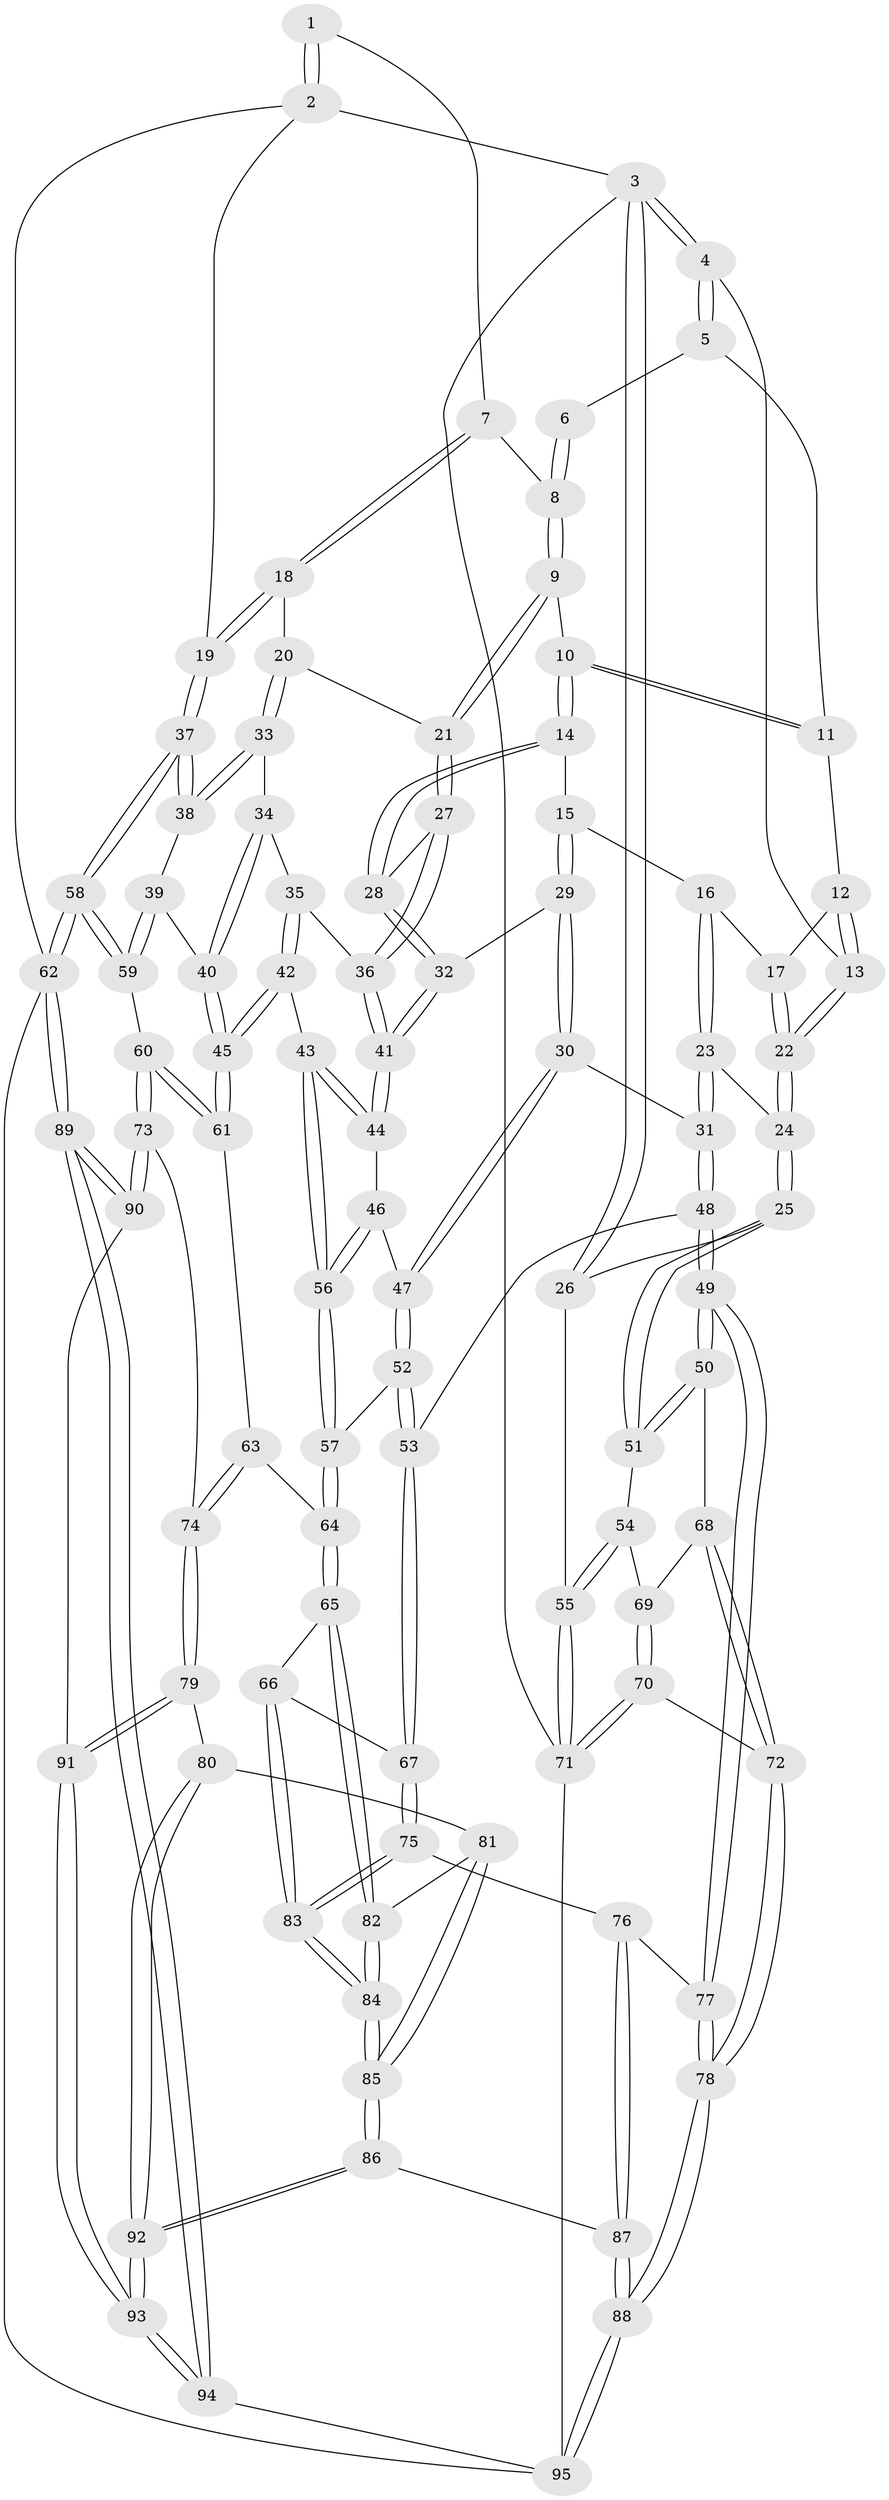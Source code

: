 // Generated by graph-tools (version 1.1) at 2025/00/03/09/25 05:00:10]
// undirected, 95 vertices, 234 edges
graph export_dot {
graph [start="1"]
  node [color=gray90,style=filled];
  1 [pos="+0.8675202915675855+0"];
  2 [pos="+1+0"];
  3 [pos="+0+0"];
  4 [pos="+0.21538548362109855+0"];
  5 [pos="+0.5482621652997935+0"];
  6 [pos="+0.744778422913997+0"];
  7 [pos="+0.8695246333645368+0.12883847092704137"];
  8 [pos="+0.7441034807549526+0.12415758469568418"];
  9 [pos="+0.7193845378030441+0.14881646541487603"];
  10 [pos="+0.6948312446479911+0.15898744678252277"];
  11 [pos="+0.5884474642091022+0.051306929426748894"];
  12 [pos="+0.5198326110228044+0.12254776490239865"];
  13 [pos="+0.27503242738205824+0.03113765770772855"];
  14 [pos="+0.6783705833651579+0.1778799089287387"];
  15 [pos="+0.6678836799257016+0.18323293523205067"];
  16 [pos="+0.5599918236924684+0.19413148177462436"];
  17 [pos="+0.5506168128914479+0.1836083164072245"];
  18 [pos="+0.9346961391482058+0.15965547193653706"];
  19 [pos="+1+0"];
  20 [pos="+0.8957853731388671+0.2738563248757567"];
  21 [pos="+0.7931525037428301+0.24724910375843784"];
  22 [pos="+0.2722227781056828+0.19285522025809168"];
  23 [pos="+0.4848631573649867+0.3318461118663856"];
  24 [pos="+0.2712053069081424+0.2026839480914032"];
  25 [pos="+0.22192449321568478+0.26875640897518566"];
  26 [pos="+0+0.13374940481485198"];
  27 [pos="+0.7493294417248648+0.3418912487668112"];
  28 [pos="+0.7233720033898465+0.33026759993562604"];
  29 [pos="+0.598988148507266+0.3578634886320877"];
  30 [pos="+0.556887071030192+0.3627281222044651"];
  31 [pos="+0.4854353371667238+0.33285478487885034"];
  32 [pos="+0.6115806485841846+0.3620687979705312"];
  33 [pos="+0.8999428382307181+0.30308534195383124"];
  34 [pos="+0.8707025148906579+0.3322521282180253"];
  35 [pos="+0.7717199925442773+0.3620320155013339"];
  36 [pos="+0.755294009911914+0.3485812049711389"];
  37 [pos="+1+0.40803968447572536"];
  38 [pos="+1+0.38950999072299236"];
  39 [pos="+0.8934654565486237+0.4766162683969329"];
  40 [pos="+0.87523346375863+0.47598182434879044"];
  41 [pos="+0.6661026716352626+0.43598339909589395"];
  42 [pos="+0.7788378701041576+0.4905969385789441"];
  43 [pos="+0.6851901416357038+0.4715421627208457"];
  44 [pos="+0.6766290730426674+0.4596273072887368"];
  45 [pos="+0.7965281881745286+0.5098799180223382"];
  46 [pos="+0.5798037621742976+0.46551498740208547"];
  47 [pos="+0.5631532901526433+0.4507973192928333"];
  48 [pos="+0.3832200917069512+0.5447864215854563"];
  49 [pos="+0.3720725669585812+0.5485586872635195"];
  50 [pos="+0.3632228326703859+0.5452229491408697"];
  51 [pos="+0.18182242472242974+0.39998092552493125"];
  52 [pos="+0.5363074953955832+0.4857585540885622"];
  53 [pos="+0.42482782400571584+0.5533178520628514"];
  54 [pos="+0.04899555844071084+0.48070565750442484"];
  55 [pos="+0+0.5159510824253483"];
  56 [pos="+0.6208113863203261+0.53937262569396"];
  57 [pos="+0.6113573787870287+0.5675961589793986"];
  58 [pos="+1+0.6496596312239504"];
  59 [pos="+1+0.6392178999034832"];
  60 [pos="+0.9298642713889027+0.6638566476000297"];
  61 [pos="+0.7956590424227572+0.5224971289996021"];
  62 [pos="+1+1"];
  63 [pos="+0.7399930681589052+0.6071324369630673"];
  64 [pos="+0.605853241810316+0.6038768679416728"];
  65 [pos="+0.5918208727724537+0.616112436721912"];
  66 [pos="+0.5856348133981668+0.6166273070405001"];
  67 [pos="+0.5364549656109758+0.6124584045283694"];
  68 [pos="+0.22106185790050772+0.639349254220149"];
  69 [pos="+0.14670543904416147+0.5996408049849822"];
  70 [pos="+0.14806533679762202+0.8353692590585619"];
  71 [pos="+0+0.7922490334229022"];
  72 [pos="+0.2103415728213093+0.8528300631494795"];
  73 [pos="+0.8827281571996458+0.7090827476716891"];
  74 [pos="+0.7709121858473501+0.7194920835161664"];
  75 [pos="+0.49242750562957865+0.7085741013104866"];
  76 [pos="+0.47887182850961496+0.7127089787731568"];
  77 [pos="+0.3669676595487592+0.672071494343277"];
  78 [pos="+0.28375035450035624+0.8945438650700327"];
  79 [pos="+0.7680844420179769+0.7230487740826178"];
  80 [pos="+0.7039856456224455+0.7513598503528948"];
  81 [pos="+0.6891157506678536+0.7463772900023358"];
  82 [pos="+0.6225036293498345+0.6915192994027132"];
  83 [pos="+0.5354179313450879+0.750775554856296"];
  84 [pos="+0.5510902106348018+0.7874528053390767"];
  85 [pos="+0.5504627022134032+0.813991293101933"];
  86 [pos="+0.5389982780606963+0.8466084174262046"];
  87 [pos="+0.41795147984959413+0.8809342871891829"];
  88 [pos="+0.30985847698905306+0.9310686159242555"];
  89 [pos="+1+1"];
  90 [pos="+0.9188650194361797+0.8868273105608488"];
  91 [pos="+0.8058412702781568+0.8522245547847819"];
  92 [pos="+0.6718546203842678+0.9242636111067609"];
  93 [pos="+0.6734723556910301+0.9267152183959297"];
  94 [pos="+0.7113407968609244+1"];
  95 [pos="+0.3360144339554051+1"];
  1 -- 2;
  1 -- 2;
  1 -- 7;
  2 -- 3;
  2 -- 19;
  2 -- 62;
  3 -- 4;
  3 -- 4;
  3 -- 26;
  3 -- 26;
  3 -- 71;
  4 -- 5;
  4 -- 5;
  4 -- 13;
  5 -- 6;
  5 -- 11;
  6 -- 8;
  6 -- 8;
  7 -- 8;
  7 -- 18;
  7 -- 18;
  8 -- 9;
  8 -- 9;
  9 -- 10;
  9 -- 21;
  9 -- 21;
  10 -- 11;
  10 -- 11;
  10 -- 14;
  10 -- 14;
  11 -- 12;
  12 -- 13;
  12 -- 13;
  12 -- 17;
  13 -- 22;
  13 -- 22;
  14 -- 15;
  14 -- 28;
  14 -- 28;
  15 -- 16;
  15 -- 29;
  15 -- 29;
  16 -- 17;
  16 -- 23;
  16 -- 23;
  17 -- 22;
  17 -- 22;
  18 -- 19;
  18 -- 19;
  18 -- 20;
  19 -- 37;
  19 -- 37;
  20 -- 21;
  20 -- 33;
  20 -- 33;
  21 -- 27;
  21 -- 27;
  22 -- 24;
  22 -- 24;
  23 -- 24;
  23 -- 31;
  23 -- 31;
  24 -- 25;
  24 -- 25;
  25 -- 26;
  25 -- 51;
  25 -- 51;
  26 -- 55;
  27 -- 28;
  27 -- 36;
  27 -- 36;
  28 -- 32;
  28 -- 32;
  29 -- 30;
  29 -- 30;
  29 -- 32;
  30 -- 31;
  30 -- 47;
  30 -- 47;
  31 -- 48;
  31 -- 48;
  32 -- 41;
  32 -- 41;
  33 -- 34;
  33 -- 38;
  33 -- 38;
  34 -- 35;
  34 -- 40;
  34 -- 40;
  35 -- 36;
  35 -- 42;
  35 -- 42;
  36 -- 41;
  36 -- 41;
  37 -- 38;
  37 -- 38;
  37 -- 58;
  37 -- 58;
  38 -- 39;
  39 -- 40;
  39 -- 59;
  39 -- 59;
  40 -- 45;
  40 -- 45;
  41 -- 44;
  41 -- 44;
  42 -- 43;
  42 -- 45;
  42 -- 45;
  43 -- 44;
  43 -- 44;
  43 -- 56;
  43 -- 56;
  44 -- 46;
  45 -- 61;
  45 -- 61;
  46 -- 47;
  46 -- 56;
  46 -- 56;
  47 -- 52;
  47 -- 52;
  48 -- 49;
  48 -- 49;
  48 -- 53;
  49 -- 50;
  49 -- 50;
  49 -- 77;
  49 -- 77;
  50 -- 51;
  50 -- 51;
  50 -- 68;
  51 -- 54;
  52 -- 53;
  52 -- 53;
  52 -- 57;
  53 -- 67;
  53 -- 67;
  54 -- 55;
  54 -- 55;
  54 -- 69;
  55 -- 71;
  55 -- 71;
  56 -- 57;
  56 -- 57;
  57 -- 64;
  57 -- 64;
  58 -- 59;
  58 -- 59;
  58 -- 62;
  58 -- 62;
  59 -- 60;
  60 -- 61;
  60 -- 61;
  60 -- 73;
  60 -- 73;
  61 -- 63;
  62 -- 89;
  62 -- 89;
  62 -- 95;
  63 -- 64;
  63 -- 74;
  63 -- 74;
  64 -- 65;
  64 -- 65;
  65 -- 66;
  65 -- 82;
  65 -- 82;
  66 -- 67;
  66 -- 83;
  66 -- 83;
  67 -- 75;
  67 -- 75;
  68 -- 69;
  68 -- 72;
  68 -- 72;
  69 -- 70;
  69 -- 70;
  70 -- 71;
  70 -- 71;
  70 -- 72;
  71 -- 95;
  72 -- 78;
  72 -- 78;
  73 -- 74;
  73 -- 90;
  73 -- 90;
  74 -- 79;
  74 -- 79;
  75 -- 76;
  75 -- 83;
  75 -- 83;
  76 -- 77;
  76 -- 87;
  76 -- 87;
  77 -- 78;
  77 -- 78;
  78 -- 88;
  78 -- 88;
  79 -- 80;
  79 -- 91;
  79 -- 91;
  80 -- 81;
  80 -- 92;
  80 -- 92;
  81 -- 82;
  81 -- 85;
  81 -- 85;
  82 -- 84;
  82 -- 84;
  83 -- 84;
  83 -- 84;
  84 -- 85;
  84 -- 85;
  85 -- 86;
  85 -- 86;
  86 -- 87;
  86 -- 92;
  86 -- 92;
  87 -- 88;
  87 -- 88;
  88 -- 95;
  88 -- 95;
  89 -- 90;
  89 -- 90;
  89 -- 94;
  89 -- 94;
  90 -- 91;
  91 -- 93;
  91 -- 93;
  92 -- 93;
  92 -- 93;
  93 -- 94;
  93 -- 94;
  94 -- 95;
}
